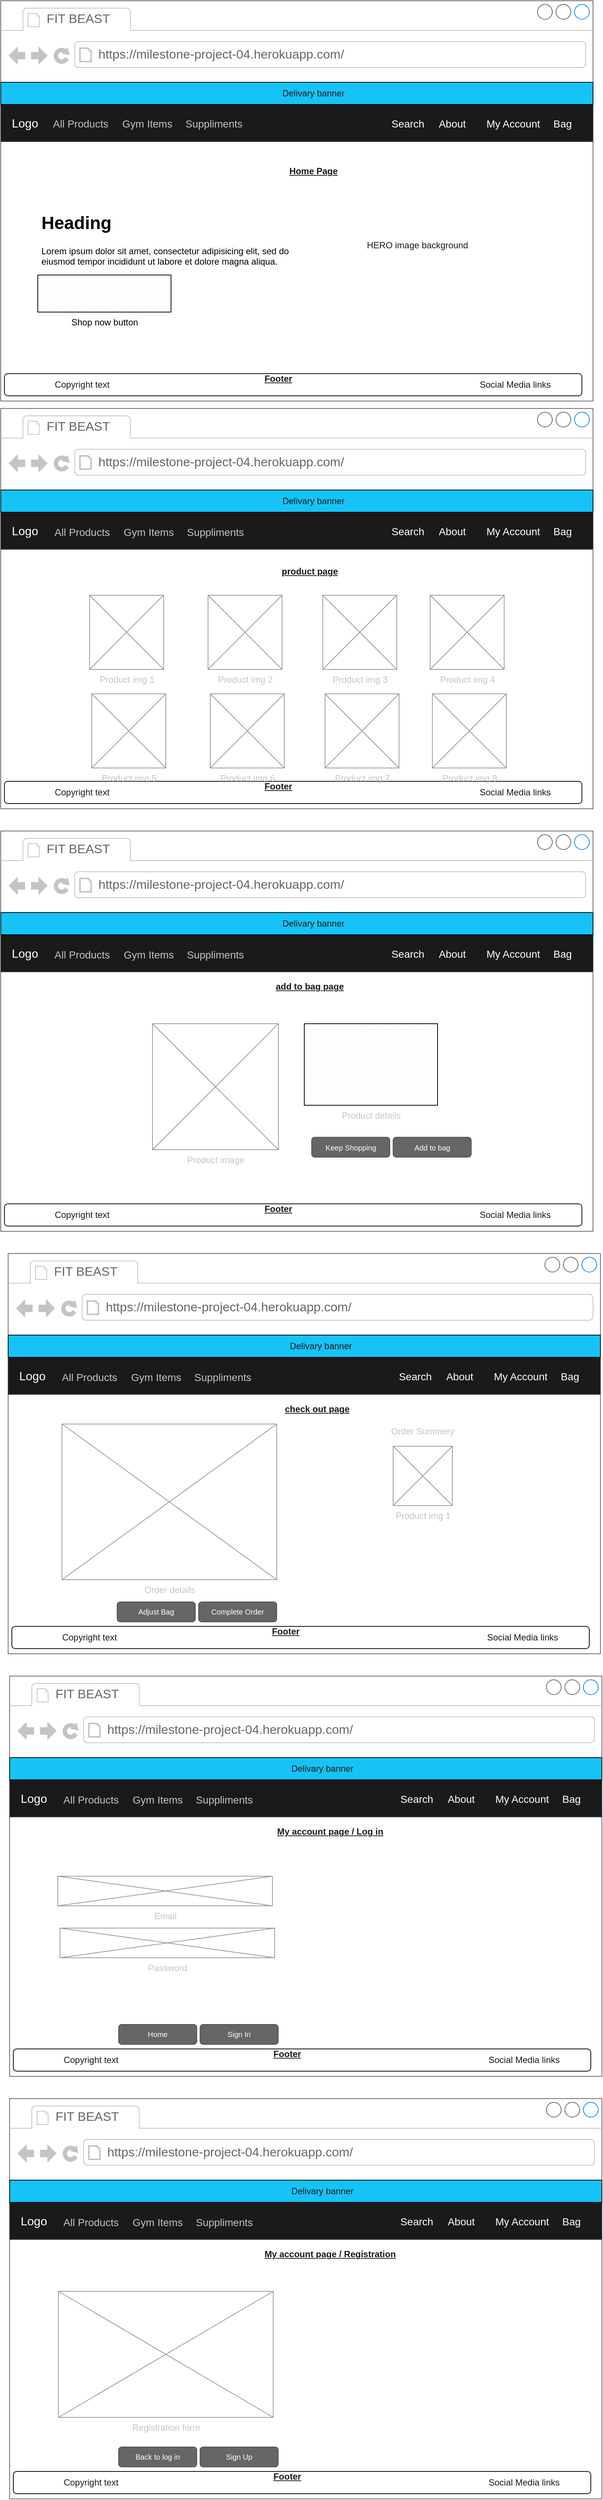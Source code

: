 <mxfile version="14.9.3" type="github" pages="2">
  <diagram id="Ee7PTG7NLZLHk0EuMtd1" name="Desktop/Big Screen">
    <mxGraphModel dx="946" dy="2715" grid="1" gridSize="10" guides="1" tooltips="1" connect="1" arrows="1" fold="1" page="1" pageScale="1" pageWidth="850" pageHeight="1100" math="0" shadow="0">
      <root>
        <mxCell id="0" />
        <mxCell id="1" parent="0" />
        <mxCell id="gYFpj2BKDW23hLpok_c--1" value="" style="strokeWidth=1;shadow=0;dashed=0;align=center;html=1;shape=mxgraph.mockup.containers.browserWindow;rSize=0;strokeColor=#666666;strokeColor2=#008cff;strokeColor3=#c4c4c4;mainText=,;recursiveResize=0;" parent="1" vertex="1">
          <mxGeometry x="20" y="-2190" width="800" height="540" as="geometry" />
        </mxCell>
        <mxCell id="gYFpj2BKDW23hLpok_c--2" value="FIT BEAST" style="strokeWidth=1;shadow=0;dashed=0;align=center;html=1;shape=mxgraph.mockup.containers.anchor;fontSize=17;fontColor=#666666;align=left;" parent="gYFpj2BKDW23hLpok_c--1" vertex="1">
          <mxGeometry x="60" y="12" width="110" height="26" as="geometry" />
        </mxCell>
        <mxCell id="gYFpj2BKDW23hLpok_c--3" value="https://milestone-project-04.herokuapp.com/" style="strokeWidth=1;shadow=0;dashed=0;align=center;html=1;shape=mxgraph.mockup.containers.anchor;rSize=0;fontSize=17;fontColor=#666666;align=left;" parent="gYFpj2BKDW23hLpok_c--1" vertex="1">
          <mxGeometry x="130" y="60" width="250" height="26" as="geometry" />
        </mxCell>
        <mxCell id="gYFpj2BKDW23hLpok_c--4" value="&lt;h1&gt;Heading&lt;/h1&gt;&lt;p&gt;Lorem ipsum dolor sit amet, consectetur adipisicing elit, sed do eiusmod tempor incididunt ut labore et dolore magna aliqua.&lt;/p&gt;" style="text;html=1;strokeColor=none;fillColor=none;spacing=5;spacingTop=-20;whiteSpace=wrap;overflow=hidden;rounded=0;" parent="gYFpj2BKDW23hLpok_c--1" vertex="1">
          <mxGeometry x="50" y="280" width="380" height="120" as="geometry" />
        </mxCell>
        <mxCell id="gYFpj2BKDW23hLpok_c--5" value="Home Page" style="text;html=1;strokeColor=none;fillColor=none;align=center;verticalAlign=middle;whiteSpace=wrap;rounded=0;fontStyle=5;fontColor=#1A1A1A;" parent="gYFpj2BKDW23hLpok_c--1" vertex="1">
          <mxGeometry x="375" y="220" width="95" height="20" as="geometry" />
        </mxCell>
        <mxCell id="gYFpj2BKDW23hLpok_c--6" value="" style="rounded=1;whiteSpace=wrap;html=1;fontColor=#FF3399;" parent="gYFpj2BKDW23hLpok_c--1" vertex="1">
          <mxGeometry x="5" y="503" width="780" height="30" as="geometry" />
        </mxCell>
        <mxCell id="gYFpj2BKDW23hLpok_c--7" value="Copyright text" style="text;html=1;strokeColor=none;fillColor=none;align=center;verticalAlign=middle;whiteSpace=wrap;rounded=0;fontColor=#1A1A1A;" parent="gYFpj2BKDW23hLpok_c--1" vertex="1">
          <mxGeometry x="35" y="508" width="150" height="20" as="geometry" />
        </mxCell>
        <mxCell id="gYFpj2BKDW23hLpok_c--8" value="Social Media links" style="text;html=1;strokeColor=none;fillColor=none;align=center;verticalAlign=middle;whiteSpace=wrap;rounded=0;fontColor=#1A1A1A;" parent="gYFpj2BKDW23hLpok_c--1" vertex="1">
          <mxGeometry x="620" y="508" width="150" height="20" as="geometry" />
        </mxCell>
        <mxCell id="gYFpj2BKDW23hLpok_c--9" value="Footer" style="text;html=1;strokeColor=none;fillColor=none;align=center;verticalAlign=middle;whiteSpace=wrap;rounded=0;fontStyle=5;fontColor=#1A1A1A;" parent="gYFpj2BKDW23hLpok_c--1" vertex="1">
          <mxGeometry x="355" y="500" width="40" height="20" as="geometry" />
        </mxCell>
        <mxCell id="gYFpj2BKDW23hLpok_c--10" value="HERO image background" style="text;html=1;strokeColor=none;fillColor=none;align=center;verticalAlign=middle;whiteSpace=wrap;rounded=0;fontColor=#1A1A1A;" parent="gYFpj2BKDW23hLpok_c--1" vertex="1">
          <mxGeometry x="477.5" y="320" width="170" height="20" as="geometry" />
        </mxCell>
        <mxCell id="gYFpj2BKDW23hLpok_c--11" value="Logo" style="html=1;shadow=0;dashed=0;strokeColor=#314354;fontSize=16;align=left;spacing=15;fontColor=#ffffff;fillColor=#1A1A1A;" parent="gYFpj2BKDW23hLpok_c--1" vertex="1">
          <mxGeometry y="140" width="800" height="50" as="geometry" />
        </mxCell>
        <mxCell id="gYFpj2BKDW23hLpok_c--12" value="Search" style="fillColor=none;strokeColor=none;fontSize=14;align=center;spacingRight=0;fontColor=#FFFFFF;" parent="gYFpj2BKDW23hLpok_c--11" vertex="1">
          <mxGeometry width="80" height="40" relative="1" as="geometry">
            <mxPoint x="510" y="5" as="offset" />
          </mxGeometry>
        </mxCell>
        <mxCell id="gYFpj2BKDW23hLpok_c--13" value="About" style="fillColor=none;strokeColor=none;fontSize=14;align=center;fontColor=#FFFFFF;" parent="gYFpj2BKDW23hLpok_c--11" vertex="1">
          <mxGeometry width="80" height="40" relative="1" as="geometry">
            <mxPoint x="570" y="5" as="offset" />
          </mxGeometry>
        </mxCell>
        <mxCell id="gYFpj2BKDW23hLpok_c--14" value="Bag" style="fillColor=none;strokeColor=none;fontSize=14;align=center;fontColor=#FFFFFF;" parent="gYFpj2BKDW23hLpok_c--11" vertex="1">
          <mxGeometry x="717.949" y="5" width="82.051" height="40" as="geometry" />
        </mxCell>
        <mxCell id="gYFpj2BKDW23hLpok_c--15" value="My Account" style="fillColor=none;strokeColor=none;fontSize=14;align=center;fontColor=#FFFFFF;" parent="gYFpj2BKDW23hLpok_c--11" vertex="1">
          <mxGeometry x="651.282" y="5" width="82.051" height="40" as="geometry" />
        </mxCell>
        <mxCell id="gYFpj2BKDW23hLpok_c--16" value="Suppliments" style="fillColor=none;strokeColor=none;fontSize=14;align=center;spacingRight=0;fontColor=#C4C4C4;" parent="gYFpj2BKDW23hLpok_c--11" vertex="1">
          <mxGeometry x="248" y="5" width="80" height="40" as="geometry" />
        </mxCell>
        <mxCell id="gYFpj2BKDW23hLpok_c--17" value="All Products" style="fillColor=none;strokeColor=none;fontSize=14;align=center;spacingRight=0;fontColor=#C4C4C4;" parent="gYFpj2BKDW23hLpok_c--11" vertex="1">
          <mxGeometry x="68" y="5" width="80" height="40" as="geometry" />
        </mxCell>
        <mxCell id="gYFpj2BKDW23hLpok_c--18" value="Gym Items" style="fillColor=none;strokeColor=none;fontSize=14;align=center;spacingRight=0;fontColor=#C4C4C4;" parent="gYFpj2BKDW23hLpok_c--11" vertex="1">
          <mxGeometry x="158" y="5" width="80" height="40" as="geometry" />
        </mxCell>
        <mxCell id="gYFpj2BKDW23hLpok_c--19" value="" style="rounded=0;whiteSpace=wrap;html=1;fontColor=#FFFFFF;fillColor=#16C3F7;" parent="gYFpj2BKDW23hLpok_c--1" vertex="1">
          <mxGeometry y="110" width="800" height="30" as="geometry" />
        </mxCell>
        <mxCell id="gYFpj2BKDW23hLpok_c--20" value="Delivary banner" style="text;html=1;strokeColor=none;fillColor=none;align=center;verticalAlign=middle;whiteSpace=wrap;rounded=0;fontColor=#1A1A1A;" parent="gYFpj2BKDW23hLpok_c--1" vertex="1">
          <mxGeometry x="315" y="115" width="215" height="20" as="geometry" />
        </mxCell>
        <mxCell id="gYFpj2BKDW23hLpok_c--21" value="Shop now button" style="verticalLabelPosition=bottom;verticalAlign=top;html=1;shape=mxgraph.basic.patternFillRect;fillStyle=diagRev;step=5;fillStrokeWidth=0.2;fillStrokeColor=#dddddd;" parent="1" vertex="1">
          <mxGeometry x="70" y="-1820" width="180" height="50" as="geometry" />
        </mxCell>
        <mxCell id="gYFpj2BKDW23hLpok_c--22" value="" style="strokeWidth=1;shadow=0;dashed=0;align=center;html=1;shape=mxgraph.mockup.containers.browserWindow;rSize=0;strokeColor=#666666;strokeColor2=#008cff;strokeColor3=#c4c4c4;mainText=,;recursiveResize=0;" parent="1" vertex="1">
          <mxGeometry x="20" y="-1640" width="800" height="540" as="geometry" />
        </mxCell>
        <mxCell id="gYFpj2BKDW23hLpok_c--23" value="FIT BEAST" style="strokeWidth=1;shadow=0;dashed=0;align=center;html=1;shape=mxgraph.mockup.containers.anchor;fontSize=17;fontColor=#666666;align=left;" parent="gYFpj2BKDW23hLpok_c--22" vertex="1">
          <mxGeometry x="60" y="12" width="110" height="26" as="geometry" />
        </mxCell>
        <mxCell id="gYFpj2BKDW23hLpok_c--24" value="https://milestone-project-04.herokuapp.com/" style="strokeWidth=1;shadow=0;dashed=0;align=center;html=1;shape=mxgraph.mockup.containers.anchor;rSize=0;fontSize=17;fontColor=#666666;align=left;" parent="gYFpj2BKDW23hLpok_c--22" vertex="1">
          <mxGeometry x="130" y="60" width="250" height="26" as="geometry" />
        </mxCell>
        <mxCell id="gYFpj2BKDW23hLpok_c--25" value="product page" style="text;html=1;strokeColor=none;fillColor=none;align=center;verticalAlign=middle;whiteSpace=wrap;rounded=0;fontStyle=5;fontColor=#1A1A1A;" parent="gYFpj2BKDW23hLpok_c--22" vertex="1">
          <mxGeometry x="370" y="210" width="95" height="20" as="geometry" />
        </mxCell>
        <mxCell id="gYFpj2BKDW23hLpok_c--26" value="" style="rounded=1;whiteSpace=wrap;html=1;fontColor=#FF3399;" parent="gYFpj2BKDW23hLpok_c--22" vertex="1">
          <mxGeometry x="5" y="503" width="780" height="30" as="geometry" />
        </mxCell>
        <mxCell id="gYFpj2BKDW23hLpok_c--27" value="Copyright text" style="text;html=1;strokeColor=none;fillColor=none;align=center;verticalAlign=middle;whiteSpace=wrap;rounded=0;fontColor=#1A1A1A;" parent="gYFpj2BKDW23hLpok_c--22" vertex="1">
          <mxGeometry x="35" y="508" width="150" height="20" as="geometry" />
        </mxCell>
        <mxCell id="gYFpj2BKDW23hLpok_c--28" value="Social Media links" style="text;html=1;strokeColor=none;fillColor=none;align=center;verticalAlign=middle;whiteSpace=wrap;rounded=0;fontColor=#1A1A1A;" parent="gYFpj2BKDW23hLpok_c--22" vertex="1">
          <mxGeometry x="620" y="508" width="150" height="20" as="geometry" />
        </mxCell>
        <mxCell id="gYFpj2BKDW23hLpok_c--29" value="Footer" style="text;html=1;strokeColor=none;fillColor=none;align=center;verticalAlign=middle;whiteSpace=wrap;rounded=0;fontStyle=5;fontColor=#1A1A1A;" parent="gYFpj2BKDW23hLpok_c--22" vertex="1">
          <mxGeometry x="355" y="500" width="40" height="20" as="geometry" />
        </mxCell>
        <mxCell id="gYFpj2BKDW23hLpok_c--30" value="Logo" style="html=1;shadow=0;dashed=0;strokeColor=#314354;fontSize=16;align=left;spacing=15;fontColor=#ffffff;fillColor=#1A1A1A;" parent="gYFpj2BKDW23hLpok_c--22" vertex="1">
          <mxGeometry y="140" width="800" height="50" as="geometry" />
        </mxCell>
        <mxCell id="gYFpj2BKDW23hLpok_c--31" value="Search" style="fillColor=none;strokeColor=none;fontSize=14;align=center;spacingRight=0;fontColor=#FFFFFF;" parent="gYFpj2BKDW23hLpok_c--30" vertex="1">
          <mxGeometry width="80" height="40" relative="1" as="geometry">
            <mxPoint x="510" y="5" as="offset" />
          </mxGeometry>
        </mxCell>
        <mxCell id="gYFpj2BKDW23hLpok_c--32" value="About" style="fillColor=none;strokeColor=none;fontSize=14;align=center;fontColor=#FFFFFF;" parent="gYFpj2BKDW23hLpok_c--30" vertex="1">
          <mxGeometry width="80" height="40" relative="1" as="geometry">
            <mxPoint x="570" y="5" as="offset" />
          </mxGeometry>
        </mxCell>
        <mxCell id="gYFpj2BKDW23hLpok_c--33" value="Bag" style="fillColor=none;strokeColor=none;fontSize=14;align=center;fontColor=#FFFFFF;" parent="gYFpj2BKDW23hLpok_c--30" vertex="1">
          <mxGeometry x="717.949" y="5" width="82.051" height="40" as="geometry" />
        </mxCell>
        <mxCell id="gYFpj2BKDW23hLpok_c--34" value="My Account" style="fillColor=none;strokeColor=none;fontSize=14;align=center;fontColor=#FFFFFF;" parent="gYFpj2BKDW23hLpok_c--30" vertex="1">
          <mxGeometry x="651.282" y="5" width="82.051" height="40" as="geometry" />
        </mxCell>
        <mxCell id="gYFpj2BKDW23hLpok_c--35" value="" style="rounded=0;whiteSpace=wrap;html=1;fontColor=#FFFFFF;fillColor=#16C3F7;" parent="gYFpj2BKDW23hLpok_c--22" vertex="1">
          <mxGeometry y="110" width="800" height="30" as="geometry" />
        </mxCell>
        <mxCell id="gYFpj2BKDW23hLpok_c--36" value="Delivary banner" style="text;html=1;strokeColor=none;fillColor=none;align=center;verticalAlign=middle;whiteSpace=wrap;rounded=0;fontColor=#1A1A1A;" parent="gYFpj2BKDW23hLpok_c--22" vertex="1">
          <mxGeometry x="315" y="115" width="215" height="20" as="geometry" />
        </mxCell>
        <mxCell id="gYFpj2BKDW23hLpok_c--37" value="Suppliments" style="fillColor=none;strokeColor=none;fontSize=14;align=center;spacingRight=0;fontColor=#C4C4C4;" parent="gYFpj2BKDW23hLpok_c--22" vertex="1">
          <mxGeometry x="250" y="146" width="80" height="40" as="geometry" />
        </mxCell>
        <mxCell id="gYFpj2BKDW23hLpok_c--38" value="Product img 2" style="verticalLabelPosition=bottom;shadow=0;dashed=0;align=center;html=1;verticalAlign=top;strokeWidth=1;shape=mxgraph.mockup.graphics.simpleIcon;strokeColor=#999999;fontColor=#C4C4C4;" parent="gYFpj2BKDW23hLpok_c--22" vertex="1">
          <mxGeometry x="280" y="252" width="100" height="100" as="geometry" />
        </mxCell>
        <mxCell id="gYFpj2BKDW23hLpok_c--39" value="Product img 1" style="verticalLabelPosition=bottom;shadow=0;dashed=0;align=center;html=1;verticalAlign=top;strokeWidth=1;shape=mxgraph.mockup.graphics.simpleIcon;strokeColor=#999999;fontColor=#C4C4C4;" parent="gYFpj2BKDW23hLpok_c--22" vertex="1">
          <mxGeometry x="120" y="252" width="100" height="100" as="geometry" />
        </mxCell>
        <mxCell id="gYFpj2BKDW23hLpok_c--40" value="Product img 3" style="verticalLabelPosition=bottom;shadow=0;dashed=0;align=center;html=1;verticalAlign=top;strokeWidth=1;shape=mxgraph.mockup.graphics.simpleIcon;strokeColor=#999999;fontColor=#C4C4C4;" parent="gYFpj2BKDW23hLpok_c--22" vertex="1">
          <mxGeometry x="435" y="252" width="100" height="100" as="geometry" />
        </mxCell>
        <mxCell id="gYFpj2BKDW23hLpok_c--41" value="Product img 4" style="verticalLabelPosition=bottom;shadow=0;dashed=0;align=center;html=1;verticalAlign=top;strokeWidth=1;shape=mxgraph.mockup.graphics.simpleIcon;strokeColor=#999999;fontColor=#C4C4C4;" parent="gYFpj2BKDW23hLpok_c--22" vertex="1">
          <mxGeometry x="580" y="252" width="100" height="100" as="geometry" />
        </mxCell>
        <mxCell id="gYFpj2BKDW23hLpok_c--42" value="Product img 6" style="verticalLabelPosition=bottom;shadow=0;dashed=0;align=center;html=1;verticalAlign=top;strokeWidth=1;shape=mxgraph.mockup.graphics.simpleIcon;strokeColor=#999999;fontColor=#C4C4C4;" parent="gYFpj2BKDW23hLpok_c--22" vertex="1">
          <mxGeometry x="283" y="385" width="100" height="100" as="geometry" />
        </mxCell>
        <mxCell id="gYFpj2BKDW23hLpok_c--43" value="Product img 5" style="verticalLabelPosition=bottom;shadow=0;dashed=0;align=center;html=1;verticalAlign=top;strokeWidth=1;shape=mxgraph.mockup.graphics.simpleIcon;strokeColor=#999999;fontColor=#C4C4C4;" parent="gYFpj2BKDW23hLpok_c--22" vertex="1">
          <mxGeometry x="123" y="385" width="100" height="100" as="geometry" />
        </mxCell>
        <mxCell id="gYFpj2BKDW23hLpok_c--44" value="Product img 7" style="verticalLabelPosition=bottom;shadow=0;dashed=0;align=center;html=1;verticalAlign=top;strokeWidth=1;shape=mxgraph.mockup.graphics.simpleIcon;strokeColor=#999999;fontColor=#C4C4C4;" parent="gYFpj2BKDW23hLpok_c--22" vertex="1">
          <mxGeometry x="438" y="385" width="100" height="100" as="geometry" />
        </mxCell>
        <mxCell id="gYFpj2BKDW23hLpok_c--45" value="Product img 8" style="verticalLabelPosition=bottom;shadow=0;dashed=0;align=center;html=1;verticalAlign=top;strokeWidth=1;shape=mxgraph.mockup.graphics.simpleIcon;strokeColor=#999999;fontColor=#C4C4C4;" parent="gYFpj2BKDW23hLpok_c--22" vertex="1">
          <mxGeometry x="583" y="385" width="100" height="100" as="geometry" />
        </mxCell>
        <mxCell id="gYFpj2BKDW23hLpok_c--46" value="All Products" style="fillColor=none;strokeColor=none;fontSize=14;align=center;spacingRight=0;fontColor=#C4C4C4;" parent="1" vertex="1">
          <mxGeometry x="90" y="-1494" width="80" height="40" as="geometry" />
        </mxCell>
        <mxCell id="gYFpj2BKDW23hLpok_c--47" value="Gym Items" style="fillColor=none;strokeColor=none;fontSize=14;align=center;spacingRight=0;fontColor=#C4C4C4;" parent="1" vertex="1">
          <mxGeometry x="180" y="-1494" width="80" height="40" as="geometry" />
        </mxCell>
        <mxCell id="gYFpj2BKDW23hLpok_c--48" value="" style="strokeWidth=1;shadow=0;dashed=0;align=center;html=1;shape=mxgraph.mockup.containers.browserWindow;rSize=0;strokeColor=#666666;strokeColor2=#008cff;strokeColor3=#c4c4c4;mainText=,;recursiveResize=0;" parent="1" vertex="1">
          <mxGeometry x="20" y="-1070" width="800" height="540" as="geometry" />
        </mxCell>
        <mxCell id="gYFpj2BKDW23hLpok_c--49" value="FIT BEAST" style="strokeWidth=1;shadow=0;dashed=0;align=center;html=1;shape=mxgraph.mockup.containers.anchor;fontSize=17;fontColor=#666666;align=left;" parent="gYFpj2BKDW23hLpok_c--48" vertex="1">
          <mxGeometry x="60" y="12" width="110" height="26" as="geometry" />
        </mxCell>
        <mxCell id="gYFpj2BKDW23hLpok_c--50" value="https://milestone-project-04.herokuapp.com/" style="strokeWidth=1;shadow=0;dashed=0;align=center;html=1;shape=mxgraph.mockup.containers.anchor;rSize=0;fontSize=17;fontColor=#666666;align=left;" parent="gYFpj2BKDW23hLpok_c--48" vertex="1">
          <mxGeometry x="130" y="60" width="250" height="26" as="geometry" />
        </mxCell>
        <mxCell id="gYFpj2BKDW23hLpok_c--51" value="add to bag page" style="text;html=1;strokeColor=none;fillColor=none;align=center;verticalAlign=middle;whiteSpace=wrap;rounded=0;fontStyle=5;fontColor=#1A1A1A;" parent="gYFpj2BKDW23hLpok_c--48" vertex="1">
          <mxGeometry x="370" y="200" width="95" height="20" as="geometry" />
        </mxCell>
        <mxCell id="gYFpj2BKDW23hLpok_c--52" value="" style="rounded=1;whiteSpace=wrap;html=1;fontColor=#FF3399;" parent="gYFpj2BKDW23hLpok_c--48" vertex="1">
          <mxGeometry x="5" y="503" width="780" height="30" as="geometry" />
        </mxCell>
        <mxCell id="gYFpj2BKDW23hLpok_c--53" value="Copyright text" style="text;html=1;strokeColor=none;fillColor=none;align=center;verticalAlign=middle;whiteSpace=wrap;rounded=0;fontColor=#1A1A1A;" parent="gYFpj2BKDW23hLpok_c--48" vertex="1">
          <mxGeometry x="35" y="508" width="150" height="20" as="geometry" />
        </mxCell>
        <mxCell id="gYFpj2BKDW23hLpok_c--54" value="Social Media links" style="text;html=1;strokeColor=none;fillColor=none;align=center;verticalAlign=middle;whiteSpace=wrap;rounded=0;fontColor=#1A1A1A;" parent="gYFpj2BKDW23hLpok_c--48" vertex="1">
          <mxGeometry x="620" y="508" width="150" height="20" as="geometry" />
        </mxCell>
        <mxCell id="gYFpj2BKDW23hLpok_c--55" value="Footer" style="text;html=1;strokeColor=none;fillColor=none;align=center;verticalAlign=middle;whiteSpace=wrap;rounded=0;fontStyle=5;fontColor=#1A1A1A;" parent="gYFpj2BKDW23hLpok_c--48" vertex="1">
          <mxGeometry x="355" y="500" width="40" height="20" as="geometry" />
        </mxCell>
        <mxCell id="gYFpj2BKDW23hLpok_c--56" value="Logo" style="html=1;shadow=0;dashed=0;strokeColor=#314354;fontSize=16;align=left;spacing=15;fontColor=#ffffff;fillColor=#1A1A1A;" parent="gYFpj2BKDW23hLpok_c--48" vertex="1">
          <mxGeometry y="140" width="800" height="50" as="geometry" />
        </mxCell>
        <mxCell id="gYFpj2BKDW23hLpok_c--57" value="Search" style="fillColor=none;strokeColor=none;fontSize=14;align=center;spacingRight=0;fontColor=#FFFFFF;" parent="gYFpj2BKDW23hLpok_c--56" vertex="1">
          <mxGeometry width="80" height="40" relative="1" as="geometry">
            <mxPoint x="510" y="5" as="offset" />
          </mxGeometry>
        </mxCell>
        <mxCell id="gYFpj2BKDW23hLpok_c--58" value="About" style="fillColor=none;strokeColor=none;fontSize=14;align=center;fontColor=#FFFFFF;" parent="gYFpj2BKDW23hLpok_c--56" vertex="1">
          <mxGeometry width="80" height="40" relative="1" as="geometry">
            <mxPoint x="570" y="5" as="offset" />
          </mxGeometry>
        </mxCell>
        <mxCell id="gYFpj2BKDW23hLpok_c--59" value="Bag" style="fillColor=none;strokeColor=none;fontSize=14;align=center;fontColor=#FFFFFF;" parent="gYFpj2BKDW23hLpok_c--56" vertex="1">
          <mxGeometry x="717.949" y="5" width="82.051" height="40" as="geometry" />
        </mxCell>
        <mxCell id="gYFpj2BKDW23hLpok_c--60" value="My Account" style="fillColor=none;strokeColor=none;fontSize=14;align=center;fontColor=#FFFFFF;" parent="gYFpj2BKDW23hLpok_c--56" vertex="1">
          <mxGeometry x="651.282" y="5" width="82.051" height="40" as="geometry" />
        </mxCell>
        <mxCell id="gYFpj2BKDW23hLpok_c--61" value="" style="rounded=0;whiteSpace=wrap;html=1;fontColor=#FFFFFF;fillColor=#16C3F7;" parent="gYFpj2BKDW23hLpok_c--48" vertex="1">
          <mxGeometry y="110" width="800" height="30" as="geometry" />
        </mxCell>
        <mxCell id="gYFpj2BKDW23hLpok_c--62" value="Delivary banner" style="text;html=1;strokeColor=none;fillColor=none;align=center;verticalAlign=middle;whiteSpace=wrap;rounded=0;fontColor=#1A1A1A;" parent="gYFpj2BKDW23hLpok_c--48" vertex="1">
          <mxGeometry x="315" y="115" width="215" height="20" as="geometry" />
        </mxCell>
        <mxCell id="gYFpj2BKDW23hLpok_c--63" value="Suppliments" style="fillColor=none;strokeColor=none;fontSize=14;align=center;spacingRight=0;fontColor=#C4C4C4;" parent="gYFpj2BKDW23hLpok_c--48" vertex="1">
          <mxGeometry x="250" y="146" width="80" height="40" as="geometry" />
        </mxCell>
        <mxCell id="gYFpj2BKDW23hLpok_c--64" value="Product image" style="verticalLabelPosition=bottom;shadow=0;dashed=0;align=center;html=1;verticalAlign=top;strokeWidth=1;shape=mxgraph.mockup.graphics.simpleIcon;strokeColor=#999999;fontColor=#C4C4C4;" parent="gYFpj2BKDW23hLpok_c--48" vertex="1">
          <mxGeometry x="205" y="260" width="170" height="170" as="geometry" />
        </mxCell>
        <mxCell id="gYFpj2BKDW23hLpok_c--65" value="Keep Shopping" style="rounded=1;html=1;shadow=0;dashed=0;whiteSpace=wrap;fontSize=10;fillColor=#666666;align=center;strokeColor=#4D4D4D;fontColor=#ffffff;" parent="gYFpj2BKDW23hLpok_c--48" vertex="1">
          <mxGeometry x="420" y="413.12" width="105.5" height="26.88" as="geometry" />
        </mxCell>
        <mxCell id="gYFpj2BKDW23hLpok_c--66" value="Add to bag" style="rounded=1;html=1;shadow=0;dashed=0;whiteSpace=wrap;fontSize=10;fillColor=#666666;align=center;strokeColor=#4D4D4D;fontColor=#ffffff;" parent="gYFpj2BKDW23hLpok_c--48" vertex="1">
          <mxGeometry x="530" y="413.12" width="105.5" height="26.88" as="geometry" />
        </mxCell>
        <mxCell id="gYFpj2BKDW23hLpok_c--67" value="All Products" style="fillColor=none;strokeColor=none;fontSize=14;align=center;spacingRight=0;fontColor=#C4C4C4;" parent="1" vertex="1">
          <mxGeometry x="90" y="-924" width="80" height="40" as="geometry" />
        </mxCell>
        <mxCell id="gYFpj2BKDW23hLpok_c--68" value="Gym Items" style="fillColor=none;strokeColor=none;fontSize=14;align=center;spacingRight=0;fontColor=#C4C4C4;" parent="1" vertex="1">
          <mxGeometry x="180" y="-924" width="80" height="40" as="geometry" />
        </mxCell>
        <mxCell id="gYFpj2BKDW23hLpok_c--69" value="Product details" style="verticalLabelPosition=bottom;verticalAlign=top;html=1;shape=mxgraph.basic.patternFillRect;fillStyle=diagRev;step=5;fillStrokeWidth=0.2;fillStrokeColor=#dddddd;fontColor=#C4C4C4;" parent="1" vertex="1">
          <mxGeometry x="430" y="-810" width="180" height="110" as="geometry" />
        </mxCell>
        <mxCell id="gYFpj2BKDW23hLpok_c--70" value="" style="strokeWidth=1;shadow=0;dashed=0;align=center;html=1;shape=mxgraph.mockup.containers.browserWindow;rSize=0;strokeColor=#666666;strokeColor2=#008cff;strokeColor3=#c4c4c4;mainText=,;recursiveResize=0;" parent="1" vertex="1">
          <mxGeometry x="30" y="-500" width="800" height="540" as="geometry" />
        </mxCell>
        <mxCell id="gYFpj2BKDW23hLpok_c--71" value="FIT BEAST" style="strokeWidth=1;shadow=0;dashed=0;align=center;html=1;shape=mxgraph.mockup.containers.anchor;fontSize=17;fontColor=#666666;align=left;" parent="gYFpj2BKDW23hLpok_c--70" vertex="1">
          <mxGeometry x="60" y="12" width="110" height="26" as="geometry" />
        </mxCell>
        <mxCell id="gYFpj2BKDW23hLpok_c--72" value="https://milestone-project-04.herokuapp.com/" style="strokeWidth=1;shadow=0;dashed=0;align=center;html=1;shape=mxgraph.mockup.containers.anchor;rSize=0;fontSize=17;fontColor=#666666;align=left;" parent="gYFpj2BKDW23hLpok_c--70" vertex="1">
          <mxGeometry x="130" y="60" width="250" height="26" as="geometry" />
        </mxCell>
        <mxCell id="gYFpj2BKDW23hLpok_c--73" value="check out page" style="text;html=1;strokeColor=none;fillColor=none;align=center;verticalAlign=middle;whiteSpace=wrap;rounded=0;fontStyle=5;fontColor=#1A1A1A;" parent="gYFpj2BKDW23hLpok_c--70" vertex="1">
          <mxGeometry x="370" y="200" width="95" height="20" as="geometry" />
        </mxCell>
        <mxCell id="gYFpj2BKDW23hLpok_c--74" value="" style="rounded=1;whiteSpace=wrap;html=1;fontColor=#FF3399;" parent="gYFpj2BKDW23hLpok_c--70" vertex="1">
          <mxGeometry x="5" y="503" width="780" height="30" as="geometry" />
        </mxCell>
        <mxCell id="gYFpj2BKDW23hLpok_c--75" value="Copyright text" style="text;html=1;strokeColor=none;fillColor=none;align=center;verticalAlign=middle;whiteSpace=wrap;rounded=0;fontColor=#1A1A1A;" parent="gYFpj2BKDW23hLpok_c--70" vertex="1">
          <mxGeometry x="35" y="508" width="150" height="20" as="geometry" />
        </mxCell>
        <mxCell id="gYFpj2BKDW23hLpok_c--76" value="Social Media links" style="text;html=1;strokeColor=none;fillColor=none;align=center;verticalAlign=middle;whiteSpace=wrap;rounded=0;fontColor=#1A1A1A;" parent="gYFpj2BKDW23hLpok_c--70" vertex="1">
          <mxGeometry x="620" y="508" width="150" height="20" as="geometry" />
        </mxCell>
        <mxCell id="gYFpj2BKDW23hLpok_c--77" value="Footer" style="text;html=1;strokeColor=none;fillColor=none;align=center;verticalAlign=middle;whiteSpace=wrap;rounded=0;fontStyle=5;fontColor=#1A1A1A;" parent="gYFpj2BKDW23hLpok_c--70" vertex="1">
          <mxGeometry x="355" y="500" width="40" height="20" as="geometry" />
        </mxCell>
        <mxCell id="gYFpj2BKDW23hLpok_c--78" value="Logo" style="html=1;shadow=0;dashed=0;strokeColor=#314354;fontSize=16;align=left;spacing=15;fontColor=#ffffff;fillColor=#1A1A1A;" parent="gYFpj2BKDW23hLpok_c--70" vertex="1">
          <mxGeometry y="140" width="800" height="50" as="geometry" />
        </mxCell>
        <mxCell id="gYFpj2BKDW23hLpok_c--79" value="Search" style="fillColor=none;strokeColor=none;fontSize=14;align=center;spacingRight=0;fontColor=#FFFFFF;" parent="gYFpj2BKDW23hLpok_c--78" vertex="1">
          <mxGeometry width="80" height="40" relative="1" as="geometry">
            <mxPoint x="510" y="5" as="offset" />
          </mxGeometry>
        </mxCell>
        <mxCell id="gYFpj2BKDW23hLpok_c--80" value="About" style="fillColor=none;strokeColor=none;fontSize=14;align=center;fontColor=#FFFFFF;" parent="gYFpj2BKDW23hLpok_c--78" vertex="1">
          <mxGeometry width="80" height="40" relative="1" as="geometry">
            <mxPoint x="570" y="5" as="offset" />
          </mxGeometry>
        </mxCell>
        <mxCell id="gYFpj2BKDW23hLpok_c--81" value="Bag" style="fillColor=none;strokeColor=none;fontSize=14;align=center;fontColor=#FFFFFF;" parent="gYFpj2BKDW23hLpok_c--78" vertex="1">
          <mxGeometry x="717.949" y="5" width="82.051" height="40" as="geometry" />
        </mxCell>
        <mxCell id="gYFpj2BKDW23hLpok_c--82" value="My Account" style="fillColor=none;strokeColor=none;fontSize=14;align=center;fontColor=#FFFFFF;" parent="gYFpj2BKDW23hLpok_c--78" vertex="1">
          <mxGeometry x="651.282" y="5" width="82.051" height="40" as="geometry" />
        </mxCell>
        <mxCell id="gYFpj2BKDW23hLpok_c--83" value="" style="rounded=0;whiteSpace=wrap;html=1;fontColor=#FFFFFF;fillColor=#16C3F7;" parent="gYFpj2BKDW23hLpok_c--70" vertex="1">
          <mxGeometry y="110" width="800" height="30" as="geometry" />
        </mxCell>
        <mxCell id="gYFpj2BKDW23hLpok_c--84" value="Delivary banner" style="text;html=1;strokeColor=none;fillColor=none;align=center;verticalAlign=middle;whiteSpace=wrap;rounded=0;fontColor=#1A1A1A;" parent="gYFpj2BKDW23hLpok_c--70" vertex="1">
          <mxGeometry x="315" y="115" width="215" height="20" as="geometry" />
        </mxCell>
        <mxCell id="gYFpj2BKDW23hLpok_c--85" value="Suppliments" style="fillColor=none;strokeColor=none;fontSize=14;align=center;spacingRight=0;fontColor=#C4C4C4;" parent="gYFpj2BKDW23hLpok_c--70" vertex="1">
          <mxGeometry x="250" y="146" width="80" height="40" as="geometry" />
        </mxCell>
        <mxCell id="gYFpj2BKDW23hLpok_c--86" value="Order details" style="verticalLabelPosition=bottom;shadow=0;dashed=0;align=center;html=1;verticalAlign=top;strokeWidth=1;shape=mxgraph.mockup.graphics.simpleIcon;strokeColor=#999999;fontColor=#C4C4C4;" parent="gYFpj2BKDW23hLpok_c--70" vertex="1">
          <mxGeometry x="72.75" y="230" width="290" height="210" as="geometry" />
        </mxCell>
        <mxCell id="gYFpj2BKDW23hLpok_c--87" value="Adjust Bag" style="rounded=1;html=1;shadow=0;dashed=0;whiteSpace=wrap;fontSize=10;fillColor=#666666;align=center;strokeColor=#4D4D4D;fontColor=#ffffff;" parent="gYFpj2BKDW23hLpok_c--70" vertex="1">
          <mxGeometry x="147.25" y="470" width="105.5" height="26.88" as="geometry" />
        </mxCell>
        <mxCell id="gYFpj2BKDW23hLpok_c--88" value="Complete Order" style="rounded=1;html=1;shadow=0;dashed=0;whiteSpace=wrap;fontSize=10;fillColor=#666666;align=center;strokeColor=#4D4D4D;fontColor=#ffffff;" parent="gYFpj2BKDW23hLpok_c--70" vertex="1">
          <mxGeometry x="257.25" y="470" width="105.5" height="26.88" as="geometry" />
        </mxCell>
        <mxCell id="gYFpj2BKDW23hLpok_c--89" value="Order Summery" style="text;html=1;strokeColor=none;fillColor=none;align=center;verticalAlign=middle;whiteSpace=wrap;rounded=0;fontColor=#C4C4C4;" parent="gYFpj2BKDW23hLpok_c--70" vertex="1">
          <mxGeometry x="510" y="230" width="100" height="20" as="geometry" />
        </mxCell>
        <mxCell id="gYFpj2BKDW23hLpok_c--90" value="All Products" style="fillColor=none;strokeColor=none;fontSize=14;align=center;spacingRight=0;fontColor=#C4C4C4;" parent="1" vertex="1">
          <mxGeometry x="100" y="-354" width="80" height="40" as="geometry" />
        </mxCell>
        <mxCell id="gYFpj2BKDW23hLpok_c--91" value="Gym Items" style="fillColor=none;strokeColor=none;fontSize=14;align=center;spacingRight=0;fontColor=#C4C4C4;" parent="1" vertex="1">
          <mxGeometry x="190" y="-354" width="80" height="40" as="geometry" />
        </mxCell>
        <mxCell id="gYFpj2BKDW23hLpok_c--92" value="Product img 1" style="verticalLabelPosition=bottom;shadow=0;dashed=0;align=center;html=1;verticalAlign=top;strokeWidth=1;shape=mxgraph.mockup.graphics.simpleIcon;strokeColor=#999999;fontColor=#C4C4C4;" parent="1" vertex="1">
          <mxGeometry x="550" y="-240" width="80" height="80" as="geometry" />
        </mxCell>
        <mxCell id="xDlFzDEzLPVAkOIqPvVR-65" value="" style="strokeWidth=1;shadow=0;dashed=0;align=center;html=1;shape=mxgraph.mockup.containers.browserWindow;rSize=0;strokeColor=#666666;strokeColor2=#008cff;strokeColor3=#c4c4c4;mainText=,;recursiveResize=0;" vertex="1" parent="1">
          <mxGeometry x="32" y="70" width="800" height="540" as="geometry" />
        </mxCell>
        <mxCell id="xDlFzDEzLPVAkOIqPvVR-66" value="FIT BEAST" style="strokeWidth=1;shadow=0;dashed=0;align=center;html=1;shape=mxgraph.mockup.containers.anchor;fontSize=17;fontColor=#666666;align=left;" vertex="1" parent="xDlFzDEzLPVAkOIqPvVR-65">
          <mxGeometry x="60" y="12" width="110" height="26" as="geometry" />
        </mxCell>
        <mxCell id="xDlFzDEzLPVAkOIqPvVR-67" value="https://milestone-project-04.herokuapp.com/" style="strokeWidth=1;shadow=0;dashed=0;align=center;html=1;shape=mxgraph.mockup.containers.anchor;rSize=0;fontSize=17;fontColor=#666666;align=left;" vertex="1" parent="xDlFzDEzLPVAkOIqPvVR-65">
          <mxGeometry x="130" y="60" width="250" height="26" as="geometry" />
        </mxCell>
        <mxCell id="xDlFzDEzLPVAkOIqPvVR-68" value="My account page / Log in" style="text;html=1;strokeColor=none;fillColor=none;align=center;verticalAlign=middle;whiteSpace=wrap;rounded=0;fontStyle=5;fontColor=#1A1A1A;" vertex="1" parent="xDlFzDEzLPVAkOIqPvVR-65">
          <mxGeometry x="308" y="200" width="250" height="20" as="geometry" />
        </mxCell>
        <mxCell id="xDlFzDEzLPVAkOIqPvVR-69" value="" style="rounded=1;whiteSpace=wrap;html=1;fontColor=#FF3399;" vertex="1" parent="xDlFzDEzLPVAkOIqPvVR-65">
          <mxGeometry x="5" y="503" width="780" height="30" as="geometry" />
        </mxCell>
        <mxCell id="xDlFzDEzLPVAkOIqPvVR-70" value="Copyright text" style="text;html=1;strokeColor=none;fillColor=none;align=center;verticalAlign=middle;whiteSpace=wrap;rounded=0;fontColor=#1A1A1A;" vertex="1" parent="xDlFzDEzLPVAkOIqPvVR-65">
          <mxGeometry x="35" y="508" width="150" height="20" as="geometry" />
        </mxCell>
        <mxCell id="xDlFzDEzLPVAkOIqPvVR-71" value="Social Media links" style="text;html=1;strokeColor=none;fillColor=none;align=center;verticalAlign=middle;whiteSpace=wrap;rounded=0;fontColor=#1A1A1A;" vertex="1" parent="xDlFzDEzLPVAkOIqPvVR-65">
          <mxGeometry x="620" y="508" width="150" height="20" as="geometry" />
        </mxCell>
        <mxCell id="xDlFzDEzLPVAkOIqPvVR-72" value="Footer" style="text;html=1;strokeColor=none;fillColor=none;align=center;verticalAlign=middle;whiteSpace=wrap;rounded=0;fontStyle=5;fontColor=#1A1A1A;" vertex="1" parent="xDlFzDEzLPVAkOIqPvVR-65">
          <mxGeometry x="355" y="500" width="40" height="20" as="geometry" />
        </mxCell>
        <mxCell id="xDlFzDEzLPVAkOIqPvVR-73" value="Logo" style="html=1;shadow=0;dashed=0;strokeColor=#314354;fontSize=16;align=left;spacing=15;fontColor=#ffffff;fillColor=#1A1A1A;" vertex="1" parent="xDlFzDEzLPVAkOIqPvVR-65">
          <mxGeometry y="140" width="800" height="50" as="geometry" />
        </mxCell>
        <mxCell id="xDlFzDEzLPVAkOIqPvVR-74" value="Search" style="fillColor=none;strokeColor=none;fontSize=14;align=center;spacingRight=0;fontColor=#FFFFFF;" vertex="1" parent="xDlFzDEzLPVAkOIqPvVR-73">
          <mxGeometry width="80" height="40" relative="1" as="geometry">
            <mxPoint x="510" y="5" as="offset" />
          </mxGeometry>
        </mxCell>
        <mxCell id="xDlFzDEzLPVAkOIqPvVR-75" value="About" style="fillColor=none;strokeColor=none;fontSize=14;align=center;fontColor=#FFFFFF;" vertex="1" parent="xDlFzDEzLPVAkOIqPvVR-73">
          <mxGeometry width="80" height="40" relative="1" as="geometry">
            <mxPoint x="570" y="5" as="offset" />
          </mxGeometry>
        </mxCell>
        <mxCell id="xDlFzDEzLPVAkOIqPvVR-76" value="Bag" style="fillColor=none;strokeColor=none;fontSize=14;align=center;fontColor=#FFFFFF;" vertex="1" parent="xDlFzDEzLPVAkOIqPvVR-73">
          <mxGeometry x="717.949" y="5" width="82.051" height="40" as="geometry" />
        </mxCell>
        <mxCell id="xDlFzDEzLPVAkOIqPvVR-77" value="My Account" style="fillColor=none;strokeColor=none;fontSize=14;align=center;fontColor=#FFFFFF;" vertex="1" parent="xDlFzDEzLPVAkOIqPvVR-73">
          <mxGeometry x="651.282" y="5" width="82.051" height="40" as="geometry" />
        </mxCell>
        <mxCell id="xDlFzDEzLPVAkOIqPvVR-78" value="" style="rounded=0;whiteSpace=wrap;html=1;fontColor=#FFFFFF;fillColor=#16C3F7;" vertex="1" parent="xDlFzDEzLPVAkOIqPvVR-65">
          <mxGeometry y="110" width="800" height="30" as="geometry" />
        </mxCell>
        <mxCell id="xDlFzDEzLPVAkOIqPvVR-79" value="Delivary banner" style="text;html=1;strokeColor=none;fillColor=none;align=center;verticalAlign=middle;whiteSpace=wrap;rounded=0;fontColor=#1A1A1A;" vertex="1" parent="xDlFzDEzLPVAkOIqPvVR-65">
          <mxGeometry x="315" y="115" width="215" height="20" as="geometry" />
        </mxCell>
        <mxCell id="xDlFzDEzLPVAkOIqPvVR-80" value="Suppliments" style="fillColor=none;strokeColor=none;fontSize=14;align=center;spacingRight=0;fontColor=#C4C4C4;" vertex="1" parent="xDlFzDEzLPVAkOIqPvVR-65">
          <mxGeometry x="250" y="146" width="80" height="40" as="geometry" />
        </mxCell>
        <mxCell id="xDlFzDEzLPVAkOIqPvVR-81" value="Email" style="verticalLabelPosition=bottom;shadow=0;dashed=0;align=center;html=1;verticalAlign=top;strokeWidth=1;shape=mxgraph.mockup.graphics.simpleIcon;strokeColor=#999999;fontColor=#C4C4C4;" vertex="1" parent="xDlFzDEzLPVAkOIqPvVR-65">
          <mxGeometry x="65" y="270" width="290" height="40" as="geometry" />
        </mxCell>
        <mxCell id="xDlFzDEzLPVAkOIqPvVR-82" value="Home" style="rounded=1;html=1;shadow=0;dashed=0;whiteSpace=wrap;fontSize=10;fillColor=#666666;align=center;strokeColor=#4D4D4D;fontColor=#ffffff;" vertex="1" parent="xDlFzDEzLPVAkOIqPvVR-65">
          <mxGeometry x="147.25" y="470" width="105.5" height="26.88" as="geometry" />
        </mxCell>
        <mxCell id="xDlFzDEzLPVAkOIqPvVR-83" value="Sign In" style="rounded=1;html=1;shadow=0;dashed=0;whiteSpace=wrap;fontSize=10;fillColor=#666666;align=center;strokeColor=#4D4D4D;fontColor=#ffffff;" vertex="1" parent="xDlFzDEzLPVAkOIqPvVR-65">
          <mxGeometry x="257.25" y="470" width="105.5" height="26.88" as="geometry" />
        </mxCell>
        <mxCell id="xDlFzDEzLPVAkOIqPvVR-85" value="All Products" style="fillColor=none;strokeColor=none;fontSize=14;align=center;spacingRight=0;fontColor=#C4C4C4;" vertex="1" parent="1">
          <mxGeometry x="102" y="216" width="80" height="40" as="geometry" />
        </mxCell>
        <mxCell id="xDlFzDEzLPVAkOIqPvVR-86" value="Gym Items" style="fillColor=none;strokeColor=none;fontSize=14;align=center;spacingRight=0;fontColor=#C4C4C4;" vertex="1" parent="1">
          <mxGeometry x="192" y="216" width="80" height="40" as="geometry" />
        </mxCell>
        <mxCell id="xDlFzDEzLPVAkOIqPvVR-88" value="Password" style="verticalLabelPosition=bottom;shadow=0;dashed=0;align=center;html=1;verticalAlign=top;strokeWidth=1;shape=mxgraph.mockup.graphics.simpleIcon;strokeColor=#999999;fontColor=#C4C4C4;" vertex="1" parent="1">
          <mxGeometry x="100" y="410" width="290" height="40" as="geometry" />
        </mxCell>
        <mxCell id="xDlFzDEzLPVAkOIqPvVR-89" value="" style="strokeWidth=1;shadow=0;dashed=0;align=center;html=1;shape=mxgraph.mockup.containers.browserWindow;rSize=0;strokeColor=#666666;strokeColor2=#008cff;strokeColor3=#c4c4c4;mainText=,;recursiveResize=0;" vertex="1" parent="1">
          <mxGeometry x="32" y="640" width="800" height="540" as="geometry" />
        </mxCell>
        <mxCell id="xDlFzDEzLPVAkOIqPvVR-90" value="FIT BEAST" style="strokeWidth=1;shadow=0;dashed=0;align=center;html=1;shape=mxgraph.mockup.containers.anchor;fontSize=17;fontColor=#666666;align=left;" vertex="1" parent="xDlFzDEzLPVAkOIqPvVR-89">
          <mxGeometry x="60" y="12" width="110" height="26" as="geometry" />
        </mxCell>
        <mxCell id="xDlFzDEzLPVAkOIqPvVR-91" value="https://milestone-project-04.herokuapp.com/" style="strokeWidth=1;shadow=0;dashed=0;align=center;html=1;shape=mxgraph.mockup.containers.anchor;rSize=0;fontSize=17;fontColor=#666666;align=left;" vertex="1" parent="xDlFzDEzLPVAkOIqPvVR-89">
          <mxGeometry x="130" y="60" width="250" height="26" as="geometry" />
        </mxCell>
        <mxCell id="xDlFzDEzLPVAkOIqPvVR-92" value="My account page / Registration" style="text;html=1;strokeColor=none;fillColor=none;align=center;verticalAlign=middle;whiteSpace=wrap;rounded=0;fontStyle=5;fontColor=#1A1A1A;" vertex="1" parent="xDlFzDEzLPVAkOIqPvVR-89">
          <mxGeometry x="308" y="200" width="250" height="20" as="geometry" />
        </mxCell>
        <mxCell id="xDlFzDEzLPVAkOIqPvVR-93" value="" style="rounded=1;whiteSpace=wrap;html=1;fontColor=#FF3399;" vertex="1" parent="xDlFzDEzLPVAkOIqPvVR-89">
          <mxGeometry x="5" y="503" width="780" height="30" as="geometry" />
        </mxCell>
        <mxCell id="xDlFzDEzLPVAkOIqPvVR-94" value="Copyright text" style="text;html=1;strokeColor=none;fillColor=none;align=center;verticalAlign=middle;whiteSpace=wrap;rounded=0;fontColor=#1A1A1A;" vertex="1" parent="xDlFzDEzLPVAkOIqPvVR-89">
          <mxGeometry x="35" y="508" width="150" height="20" as="geometry" />
        </mxCell>
        <mxCell id="xDlFzDEzLPVAkOIqPvVR-95" value="Social Media links" style="text;html=1;strokeColor=none;fillColor=none;align=center;verticalAlign=middle;whiteSpace=wrap;rounded=0;fontColor=#1A1A1A;" vertex="1" parent="xDlFzDEzLPVAkOIqPvVR-89">
          <mxGeometry x="620" y="508" width="150" height="20" as="geometry" />
        </mxCell>
        <mxCell id="xDlFzDEzLPVAkOIqPvVR-96" value="Footer" style="text;html=1;strokeColor=none;fillColor=none;align=center;verticalAlign=middle;whiteSpace=wrap;rounded=0;fontStyle=5;fontColor=#1A1A1A;" vertex="1" parent="xDlFzDEzLPVAkOIqPvVR-89">
          <mxGeometry x="355" y="500" width="40" height="20" as="geometry" />
        </mxCell>
        <mxCell id="xDlFzDEzLPVAkOIqPvVR-97" value="Logo" style="html=1;shadow=0;dashed=0;strokeColor=#314354;fontSize=16;align=left;spacing=15;fontColor=#ffffff;fillColor=#1A1A1A;" vertex="1" parent="xDlFzDEzLPVAkOIqPvVR-89">
          <mxGeometry y="140" width="800" height="50" as="geometry" />
        </mxCell>
        <mxCell id="xDlFzDEzLPVAkOIqPvVR-98" value="Search" style="fillColor=none;strokeColor=none;fontSize=14;align=center;spacingRight=0;fontColor=#FFFFFF;" vertex="1" parent="xDlFzDEzLPVAkOIqPvVR-97">
          <mxGeometry width="80" height="40" relative="1" as="geometry">
            <mxPoint x="510" y="5" as="offset" />
          </mxGeometry>
        </mxCell>
        <mxCell id="xDlFzDEzLPVAkOIqPvVR-99" value="About" style="fillColor=none;strokeColor=none;fontSize=14;align=center;fontColor=#FFFFFF;" vertex="1" parent="xDlFzDEzLPVAkOIqPvVR-97">
          <mxGeometry width="80" height="40" relative="1" as="geometry">
            <mxPoint x="570" y="5" as="offset" />
          </mxGeometry>
        </mxCell>
        <mxCell id="xDlFzDEzLPVAkOIqPvVR-100" value="Bag" style="fillColor=none;strokeColor=none;fontSize=14;align=center;fontColor=#FFFFFF;" vertex="1" parent="xDlFzDEzLPVAkOIqPvVR-97">
          <mxGeometry x="717.949" y="5" width="82.051" height="40" as="geometry" />
        </mxCell>
        <mxCell id="xDlFzDEzLPVAkOIqPvVR-101" value="My Account" style="fillColor=none;strokeColor=none;fontSize=14;align=center;fontColor=#FFFFFF;" vertex="1" parent="xDlFzDEzLPVAkOIqPvVR-97">
          <mxGeometry x="651.282" y="5" width="82.051" height="40" as="geometry" />
        </mxCell>
        <mxCell id="xDlFzDEzLPVAkOIqPvVR-102" value="" style="rounded=0;whiteSpace=wrap;html=1;fontColor=#FFFFFF;fillColor=#16C3F7;" vertex="1" parent="xDlFzDEzLPVAkOIqPvVR-89">
          <mxGeometry y="110" width="800" height="30" as="geometry" />
        </mxCell>
        <mxCell id="xDlFzDEzLPVAkOIqPvVR-103" value="Delivary banner" style="text;html=1;strokeColor=none;fillColor=none;align=center;verticalAlign=middle;whiteSpace=wrap;rounded=0;fontColor=#1A1A1A;" vertex="1" parent="xDlFzDEzLPVAkOIqPvVR-89">
          <mxGeometry x="315" y="115" width="215" height="20" as="geometry" />
        </mxCell>
        <mxCell id="xDlFzDEzLPVAkOIqPvVR-104" value="Suppliments" style="fillColor=none;strokeColor=none;fontSize=14;align=center;spacingRight=0;fontColor=#C4C4C4;" vertex="1" parent="xDlFzDEzLPVAkOIqPvVR-89">
          <mxGeometry x="250" y="146" width="80" height="40" as="geometry" />
        </mxCell>
        <mxCell id="xDlFzDEzLPVAkOIqPvVR-106" value="Back to log in" style="rounded=1;html=1;shadow=0;dashed=0;whiteSpace=wrap;fontSize=10;fillColor=#666666;align=center;strokeColor=#4D4D4D;fontColor=#ffffff;" vertex="1" parent="xDlFzDEzLPVAkOIqPvVR-89">
          <mxGeometry x="147.25" y="470" width="105.5" height="26.88" as="geometry" />
        </mxCell>
        <mxCell id="xDlFzDEzLPVAkOIqPvVR-107" value="Sign Up" style="rounded=1;html=1;shadow=0;dashed=0;whiteSpace=wrap;fontSize=10;fillColor=#666666;align=center;strokeColor=#4D4D4D;fontColor=#ffffff;" vertex="1" parent="xDlFzDEzLPVAkOIqPvVR-89">
          <mxGeometry x="257.25" y="470" width="105.5" height="26.88" as="geometry" />
        </mxCell>
        <mxCell id="xDlFzDEzLPVAkOIqPvVR-108" value="All Products" style="fillColor=none;strokeColor=none;fontSize=14;align=center;spacingRight=0;fontColor=#C4C4C4;" vertex="1" parent="1">
          <mxGeometry x="102" y="786" width="80" height="40" as="geometry" />
        </mxCell>
        <mxCell id="xDlFzDEzLPVAkOIqPvVR-109" value="Gym Items" style="fillColor=none;strokeColor=none;fontSize=14;align=center;spacingRight=0;fontColor=#C4C4C4;" vertex="1" parent="1">
          <mxGeometry x="192" y="786" width="80" height="40" as="geometry" />
        </mxCell>
        <mxCell id="xDlFzDEzLPVAkOIqPvVR-110" value="Registration form" style="verticalLabelPosition=bottom;shadow=0;dashed=0;align=center;html=1;verticalAlign=top;strokeWidth=1;shape=mxgraph.mockup.graphics.simpleIcon;strokeColor=#999999;fontColor=#C4C4C4;" vertex="1" parent="1">
          <mxGeometry x="98" y="900" width="290" height="170" as="geometry" />
        </mxCell>
      </root>
    </mxGraphModel>
  </diagram>
  <diagram id="hy2vJWT3OV0_mYJ0aNqN" name="Mobile/Small screen">
    <mxGraphModel dx="946" dy="515" grid="1" gridSize="10" guides="1" tooltips="1" connect="1" arrows="1" fold="1" page="1" pageScale="1" pageWidth="850" pageHeight="1100" math="0" shadow="0">
      <root>
        <mxCell id="c-_-mPlxWOfCruhFGN9d-0" />
        <mxCell id="c-_-mPlxWOfCruhFGN9d-1" parent="c-_-mPlxWOfCruhFGN9d-0" />
        <mxCell id="aKQFLX_uc43PwzZxMUIr-0" value="" style="rounded=0;whiteSpace=wrap;html=1;fontColor=#FF3399;" vertex="1" parent="c-_-mPlxWOfCruhFGN9d-1">
          <mxGeometry x="284" y="70" width="160" height="140" as="geometry" />
        </mxCell>
        <mxCell id="aKQFLX_uc43PwzZxMUIr-1" value="" style="html=1;verticalLabelPosition=bottom;labelBackgroundColor=#ffffff;verticalAlign=top;shadow=0;dashed=0;strokeWidth=1;shape=mxgraph.ios7.misc.iphone;strokeColor=#c0c0c0;fontSize=24;" vertex="1" parent="c-_-mPlxWOfCruhFGN9d-1">
          <mxGeometry x="80" y="10" width="200" height="450" as="geometry" />
        </mxCell>
        <mxCell id="aKQFLX_uc43PwzZxMUIr-2" value="Home" style="text;html=1;strokeColor=none;fillColor=none;align=center;verticalAlign=middle;whiteSpace=wrap;rounded=0;" vertex="1" parent="c-_-mPlxWOfCruhFGN9d-1">
          <mxGeometry x="336" y="70" width="40" height="20" as="geometry" />
        </mxCell>
        <mxCell id="aKQFLX_uc43PwzZxMUIr-3" value="Profile" style="text;html=1;strokeColor=none;fillColor=none;align=center;verticalAlign=middle;whiteSpace=wrap;rounded=0;" vertex="1" parent="c-_-mPlxWOfCruhFGN9d-1">
          <mxGeometry x="334" y="110" width="40" height="20" as="geometry" />
        </mxCell>
        <mxCell id="aKQFLX_uc43PwzZxMUIr-4" value="Recipes" style="text;html=1;strokeColor=none;fillColor=none;align=center;verticalAlign=middle;whiteSpace=wrap;rounded=0;" vertex="1" parent="c-_-mPlxWOfCruhFGN9d-1">
          <mxGeometry x="335" y="84.25" width="40" height="25" as="geometry" />
        </mxCell>
        <mxCell id="aKQFLX_uc43PwzZxMUIr-5" value="Register" style="text;html=1;strokeColor=none;fillColor=none;align=center;verticalAlign=middle;whiteSpace=wrap;rounded=0;" vertex="1" parent="c-_-mPlxWOfCruhFGN9d-1">
          <mxGeometry x="336" y="160" width="40" height="20" as="geometry" />
        </mxCell>
        <mxCell id="aKQFLX_uc43PwzZxMUIr-6" value="" style="html=1;verticalLabelPosition=bottom;labelBackgroundColor=#ffffff;verticalAlign=top;shadow=0;dashed=0;strokeWidth=2;shape=mxgraph.ios7.misc.options;fillColor=#222222;fontColor=#FF3399;" vertex="1" parent="c-_-mPlxWOfCruhFGN9d-1">
          <mxGeometry x="247.5" y="78.25" width="20" height="20" as="geometry" />
        </mxCell>
        <mxCell id="aKQFLX_uc43PwzZxMUIr-7" value="Logo" style="text;html=1;strokeColor=none;fillColor=none;align=center;verticalAlign=middle;whiteSpace=wrap;rounded=0;" vertex="1" parent="c-_-mPlxWOfCruhFGN9d-1">
          <mxGeometry x="155" y="78.25" width="40" height="20" as="geometry" />
        </mxCell>
        <mxCell id="aKQFLX_uc43PwzZxMUIr-8" value="Log In" style="text;html=1;strokeColor=none;fillColor=none;align=center;verticalAlign=middle;whiteSpace=wrap;rounded=0;" vertex="1" parent="c-_-mPlxWOfCruhFGN9d-1">
          <mxGeometry x="334" y="133" width="40" height="24" as="geometry" />
        </mxCell>
        <mxCell id="aKQFLX_uc43PwzZxMUIr-9" value="Log Out" style="text;html=1;strokeColor=none;fillColor=none;align=center;verticalAlign=middle;whiteSpace=wrap;rounded=0;" vertex="1" parent="c-_-mPlxWOfCruhFGN9d-1">
          <mxGeometry x="329" y="180" width="54" height="20" as="geometry" />
        </mxCell>
        <mxCell id="aKQFLX_uc43PwzZxMUIr-10" value="&lt;h1&gt;Heading&lt;/h1&gt;&lt;p&gt;Lorem ipsum dolor sit amet, consectetur adipisicing elit, sed do eiusmod tempor incididunt ut labore et dolore magna aliqua.&lt;/p&gt;" style="text;html=1;strokeColor=none;fillColor=none;spacing=5;spacingTop=-20;whiteSpace=wrap;overflow=hidden;rounded=0;" vertex="1" parent="c-_-mPlxWOfCruhFGN9d-1">
          <mxGeometry x="100" y="200" width="150" height="120" as="geometry" />
        </mxCell>
        <mxCell id="aKQFLX_uc43PwzZxMUIr-11" value="HOME" style="text;html=1;strokeColor=none;fillColor=none;align=center;verticalAlign=middle;whiteSpace=wrap;rounded=0;fontStyle=5;fontColor=#1A1A1A;" vertex="1" parent="c-_-mPlxWOfCruhFGN9d-1">
          <mxGeometry x="160" y="110" width="40" height="20" as="geometry" />
        </mxCell>
        <mxCell id="aKQFLX_uc43PwzZxMUIr-12" value="HERO VIDEO in background" style="text;html=1;strokeColor=none;fillColor=none;align=center;verticalAlign=middle;whiteSpace=wrap;rounded=0;fontColor=#1A1A1A;" vertex="1" parent="c-_-mPlxWOfCruhFGN9d-1">
          <mxGeometry x="90" y="150" width="150" height="20" as="geometry" />
        </mxCell>
        <mxCell id="aKQFLX_uc43PwzZxMUIr-13" value="" style="rounded=1;whiteSpace=wrap;html=1;fontColor=#FF3399;" vertex="1" parent="c-_-mPlxWOfCruhFGN9d-1">
          <mxGeometry x="90" y="363" width="180" height="30" as="geometry" />
        </mxCell>
        <mxCell id="aKQFLX_uc43PwzZxMUIr-14" value="Copyright text" style="text;html=1;strokeColor=none;fillColor=none;align=center;verticalAlign=middle;whiteSpace=wrap;rounded=0;fontColor=#1A1A1A;" vertex="1" parent="c-_-mPlxWOfCruhFGN9d-1">
          <mxGeometry x="120" y="368" width="10" height="20" as="geometry" />
        </mxCell>
        <mxCell id="aKQFLX_uc43PwzZxMUIr-15" value="Social Media links" style="text;html=1;strokeColor=none;fillColor=none;align=center;verticalAlign=middle;whiteSpace=wrap;rounded=0;fontColor=#1A1A1A;" vertex="1" parent="c-_-mPlxWOfCruhFGN9d-1">
          <mxGeometry x="210" y="368" width="67" height="20" as="geometry" />
        </mxCell>
        <mxCell id="aKQFLX_uc43PwzZxMUIr-16" value="Footer" style="text;html=1;strokeColor=none;fillColor=none;align=center;verticalAlign=middle;whiteSpace=wrap;rounded=0;fontStyle=5;fontColor=#1A1A1A;" vertex="1" parent="c-_-mPlxWOfCruhFGN9d-1">
          <mxGeometry x="160" y="363" width="40" height="20" as="geometry" />
        </mxCell>
        <mxCell id="aKQFLX_uc43PwzZxMUIr-17" value="" style="html=1;verticalLabelPosition=bottom;labelBackgroundColor=#ffffff;verticalAlign=top;shadow=0;dashed=0;strokeWidth=1;shape=mxgraph.ios7.misc.iphone;strokeColor=#c0c0c0;fontSize=24;" vertex="1" parent="c-_-mPlxWOfCruhFGN9d-1">
          <mxGeometry x="460" y="10" width="200" height="450" as="geometry" />
        </mxCell>
        <mxCell id="aKQFLX_uc43PwzZxMUIr-18" value="" style="html=1;verticalLabelPosition=bottom;labelBackgroundColor=#ffffff;verticalAlign=top;shadow=0;dashed=0;strokeWidth=2;shape=mxgraph.ios7.misc.options;fillColor=#222222;fontColor=#FF3399;" vertex="1" parent="c-_-mPlxWOfCruhFGN9d-1">
          <mxGeometry x="627.5" y="78.25" width="20" height="20" as="geometry" />
        </mxCell>
        <mxCell id="aKQFLX_uc43PwzZxMUIr-19" value="Logo" style="text;html=1;strokeColor=none;fillColor=none;align=center;verticalAlign=middle;whiteSpace=wrap;rounded=0;" vertex="1" parent="c-_-mPlxWOfCruhFGN9d-1">
          <mxGeometry x="535" y="78.25" width="40" height="20" as="geometry" />
        </mxCell>
        <mxCell id="aKQFLX_uc43PwzZxMUIr-20" value="" style="rounded=1;whiteSpace=wrap;html=1;fontColor=#FF3399;" vertex="1" parent="c-_-mPlxWOfCruhFGN9d-1">
          <mxGeometry x="470" y="358" width="176.5" height="30" as="geometry" />
        </mxCell>
        <mxCell id="aKQFLX_uc43PwzZxMUIr-21" value="Copyright text" style="text;html=1;strokeColor=none;fillColor=none;align=center;verticalAlign=middle;whiteSpace=wrap;rounded=0;fontColor=#1A1A1A;" vertex="1" parent="c-_-mPlxWOfCruhFGN9d-1">
          <mxGeometry x="496.5" y="363" width="10" height="20" as="geometry" />
        </mxCell>
        <mxCell id="aKQFLX_uc43PwzZxMUIr-22" value="Social Media links" style="text;html=1;strokeColor=none;fillColor=none;align=center;verticalAlign=middle;whiteSpace=wrap;rounded=0;fontColor=#1A1A1A;" vertex="1" parent="c-_-mPlxWOfCruhFGN9d-1">
          <mxGeometry x="586.5" y="363" width="67" height="20" as="geometry" />
        </mxCell>
        <mxCell id="aKQFLX_uc43PwzZxMUIr-23" value="Footer" style="text;html=1;strokeColor=none;fillColor=none;align=center;verticalAlign=middle;whiteSpace=wrap;rounded=0;fontStyle=5;fontColor=#1A1A1A;" vertex="1" parent="c-_-mPlxWOfCruhFGN9d-1">
          <mxGeometry x="536.5" y="358" width="40" height="20" as="geometry" />
        </mxCell>
        <mxCell id="aKQFLX_uc43PwzZxMUIr-24" value="Recipes" style="text;html=1;strokeColor=none;fillColor=none;align=center;verticalAlign=middle;whiteSpace=wrap;rounded=0;fontStyle=5;fontColor=#1A1A1A;" vertex="1" parent="c-_-mPlxWOfCruhFGN9d-1">
          <mxGeometry x="540" y="120" width="40" height="20" as="geometry" />
        </mxCell>
        <mxCell id="aKQFLX_uc43PwzZxMUIr-25" value="" style="verticalLabelPosition=bottom;shadow=0;dashed=0;align=center;html=1;verticalAlign=top;strokeWidth=1;shape=mxgraph.mockup.graphics.simpleIcon;strokeColor=#999999;fontColor=#1A1A1A;" vertex="1" parent="c-_-mPlxWOfCruhFGN9d-1">
          <mxGeometry x="488" y="150" width="144" height="30" as="geometry" />
        </mxCell>
        <mxCell id="aKQFLX_uc43PwzZxMUIr-26" value="Search bar" style="text;html=1;strokeColor=none;fillColor=none;align=center;verticalAlign=middle;whiteSpace=wrap;rounded=0;fontStyle=5;fontColor=#1A1A1A;" vertex="1" parent="c-_-mPlxWOfCruhFGN9d-1">
          <mxGeometry x="506.5" y="180" width="100" height="20" as="geometry" />
        </mxCell>
        <mxCell id="aKQFLX_uc43PwzZxMUIr-27" value="" style="verticalLabelPosition=bottom;shadow=0;dashed=0;align=center;html=1;verticalAlign=top;strokeWidth=1;shape=mxgraph.mockup.graphics.simpleIcon;strokeColor=#999999;fontColor=#1A1A1A;" vertex="1" parent="c-_-mPlxWOfCruhFGN9d-1">
          <mxGeometry x="488" y="210" width="142" height="90" as="geometry" />
        </mxCell>
        <mxCell id="aKQFLX_uc43PwzZxMUIr-28" value="Recipe cards" style="text;html=1;strokeColor=none;fillColor=none;align=center;verticalAlign=middle;whiteSpace=wrap;rounded=0;fontStyle=5;fontColor=#1A1A1A;" vertex="1" parent="c-_-mPlxWOfCruhFGN9d-1">
          <mxGeometry x="506.5" y="310" width="100" height="20" as="geometry" />
        </mxCell>
        <mxCell id="aKQFLX_uc43PwzZxMUIr-29" value="" style="html=1;verticalLabelPosition=bottom;labelBackgroundColor=#ffffff;verticalAlign=top;shadow=0;dashed=0;strokeWidth=1;shape=mxgraph.ios7.misc.iphone;strokeColor=#c0c0c0;fontSize=24;" vertex="1" parent="c-_-mPlxWOfCruhFGN9d-1">
          <mxGeometry x="680" y="10" width="200" height="450" as="geometry" />
        </mxCell>
        <mxCell id="aKQFLX_uc43PwzZxMUIr-30" value="" style="html=1;verticalLabelPosition=bottom;labelBackgroundColor=#ffffff;verticalAlign=top;shadow=0;dashed=0;strokeWidth=2;shape=mxgraph.ios7.misc.options;fillColor=#222222;fontColor=#FF3399;" vertex="1" parent="c-_-mPlxWOfCruhFGN9d-1">
          <mxGeometry x="847.5" y="78.25" width="20" height="20" as="geometry" />
        </mxCell>
        <mxCell id="aKQFLX_uc43PwzZxMUIr-31" value="Logo" style="text;html=1;strokeColor=none;fillColor=none;align=center;verticalAlign=middle;whiteSpace=wrap;rounded=0;" vertex="1" parent="c-_-mPlxWOfCruhFGN9d-1">
          <mxGeometry x="755" y="78.25" width="40" height="20" as="geometry" />
        </mxCell>
        <mxCell id="aKQFLX_uc43PwzZxMUIr-32" value="" style="rounded=1;whiteSpace=wrap;html=1;fontColor=#FF3399;" vertex="1" parent="c-_-mPlxWOfCruhFGN9d-1">
          <mxGeometry x="690" y="358" width="176.5" height="30" as="geometry" />
        </mxCell>
        <mxCell id="aKQFLX_uc43PwzZxMUIr-33" value="Copyright text" style="text;html=1;strokeColor=none;fillColor=none;align=center;verticalAlign=middle;whiteSpace=wrap;rounded=0;fontColor=#1A1A1A;" vertex="1" parent="c-_-mPlxWOfCruhFGN9d-1">
          <mxGeometry x="716.5" y="363" width="10" height="20" as="geometry" />
        </mxCell>
        <mxCell id="aKQFLX_uc43PwzZxMUIr-34" value="Social Media links" style="text;html=1;strokeColor=none;fillColor=none;align=center;verticalAlign=middle;whiteSpace=wrap;rounded=0;fontColor=#1A1A1A;" vertex="1" parent="c-_-mPlxWOfCruhFGN9d-1">
          <mxGeometry x="806.5" y="363" width="67" height="20" as="geometry" />
        </mxCell>
        <mxCell id="aKQFLX_uc43PwzZxMUIr-35" value="Footer" style="text;html=1;strokeColor=none;fillColor=none;align=center;verticalAlign=middle;whiteSpace=wrap;rounded=0;fontStyle=5;fontColor=#1A1A1A;" vertex="1" parent="c-_-mPlxWOfCruhFGN9d-1">
          <mxGeometry x="756.5" y="358" width="40" height="20" as="geometry" />
        </mxCell>
        <mxCell id="aKQFLX_uc43PwzZxMUIr-36" value="Recipe details" style="text;html=1;strokeColor=none;fillColor=none;align=center;verticalAlign=middle;whiteSpace=wrap;rounded=0;fontStyle=5;fontColor=#1A1A1A;" vertex="1" parent="c-_-mPlxWOfCruhFGN9d-1">
          <mxGeometry x="720" y="120" width="120" height="20" as="geometry" />
        </mxCell>
        <mxCell id="aKQFLX_uc43PwzZxMUIr-37" value="" style="verticalLabelPosition=bottom;shadow=0;dashed=0;align=center;html=1;verticalAlign=top;strokeWidth=1;shape=mxgraph.mockup.graphics.simpleIcon;strokeColor=#999999;fontColor=#1A1A1A;" vertex="1" parent="c-_-mPlxWOfCruhFGN9d-1">
          <mxGeometry x="708" y="150" width="144" height="170" as="geometry" />
        </mxCell>
        <mxCell id="aKQFLX_uc43PwzZxMUIr-38" value="" style="verticalLabelPosition=bottom;verticalAlign=top;html=1;shape=mxgraph.basic.rect;fillColor2=none;strokeWidth=1;size=10;indent=5;fontColor=#1A1A1A;" vertex="1" parent="c-_-mPlxWOfCruhFGN9d-1">
          <mxGeometry x="708" y="300" width="61.5" height="20" as="geometry" />
        </mxCell>
        <mxCell id="aKQFLX_uc43PwzZxMUIr-39" value="" style="verticalLabelPosition=bottom;verticalAlign=top;html=1;shape=mxgraph.basic.rect;fillColor2=none;strokeWidth=1;size=20;indent=5;fontColor=#1A1A1A;" vertex="1" parent="c-_-mPlxWOfCruhFGN9d-1">
          <mxGeometry x="768.5" y="300" width="71.5" height="20" as="geometry" />
        </mxCell>
        <mxCell id="aKQFLX_uc43PwzZxMUIr-40" value="Edit" style="text;html=1;strokeColor=none;fillColor=none;align=center;verticalAlign=middle;whiteSpace=wrap;rounded=0;fontStyle=5;fontColor=#1A1A1A;" vertex="1" parent="c-_-mPlxWOfCruhFGN9d-1">
          <mxGeometry x="708" y="302.5" width="66.5" height="15" as="geometry" />
        </mxCell>
        <mxCell id="aKQFLX_uc43PwzZxMUIr-41" value="Delete" style="text;html=1;strokeColor=none;fillColor=none;align=center;verticalAlign=middle;whiteSpace=wrap;rounded=0;fontStyle=5;fontColor=#1A1A1A;" vertex="1" parent="c-_-mPlxWOfCruhFGN9d-1">
          <mxGeometry x="770" y="302.5" width="71.5" height="15" as="geometry" />
        </mxCell>
        <mxCell id="aKQFLX_uc43PwzZxMUIr-42" value="" style="html=1;verticalLabelPosition=bottom;labelBackgroundColor=#ffffff;verticalAlign=top;shadow=0;dashed=0;strokeWidth=1;shape=mxgraph.ios7.misc.iphone;strokeColor=#c0c0c0;fontSize=24;" vertex="1" parent="c-_-mPlxWOfCruhFGN9d-1">
          <mxGeometry x="900" y="10" width="200" height="450" as="geometry" />
        </mxCell>
        <mxCell id="aKQFLX_uc43PwzZxMUIr-43" value="" style="html=1;verticalLabelPosition=bottom;labelBackgroundColor=#ffffff;verticalAlign=top;shadow=0;dashed=0;strokeWidth=2;shape=mxgraph.ios7.misc.options;fillColor=#222222;fontColor=#FF3399;" vertex="1" parent="c-_-mPlxWOfCruhFGN9d-1">
          <mxGeometry x="1067.5" y="78.25" width="20" height="20" as="geometry" />
        </mxCell>
        <mxCell id="aKQFLX_uc43PwzZxMUIr-44" value="Logo" style="text;html=1;strokeColor=none;fillColor=none;align=center;verticalAlign=middle;whiteSpace=wrap;rounded=0;" vertex="1" parent="c-_-mPlxWOfCruhFGN9d-1">
          <mxGeometry x="975" y="78.25" width="40" height="20" as="geometry" />
        </mxCell>
        <mxCell id="aKQFLX_uc43PwzZxMUIr-45" value="" style="rounded=1;whiteSpace=wrap;html=1;fontColor=#FF3399;" vertex="1" parent="c-_-mPlxWOfCruhFGN9d-1">
          <mxGeometry x="910" y="358" width="176.5" height="30" as="geometry" />
        </mxCell>
        <mxCell id="aKQFLX_uc43PwzZxMUIr-46" value="Copyright text" style="text;html=1;strokeColor=none;fillColor=none;align=center;verticalAlign=middle;whiteSpace=wrap;rounded=0;fontColor=#1A1A1A;" vertex="1" parent="c-_-mPlxWOfCruhFGN9d-1">
          <mxGeometry x="936.5" y="363" width="10" height="20" as="geometry" />
        </mxCell>
        <mxCell id="aKQFLX_uc43PwzZxMUIr-47" value="Social Media links" style="text;html=1;strokeColor=none;fillColor=none;align=center;verticalAlign=middle;whiteSpace=wrap;rounded=0;fontColor=#1A1A1A;" vertex="1" parent="c-_-mPlxWOfCruhFGN9d-1">
          <mxGeometry x="1026.5" y="363" width="67" height="20" as="geometry" />
        </mxCell>
        <mxCell id="aKQFLX_uc43PwzZxMUIr-48" value="Footer" style="text;html=1;strokeColor=none;fillColor=none;align=center;verticalAlign=middle;whiteSpace=wrap;rounded=0;fontStyle=5;fontColor=#1A1A1A;" vertex="1" parent="c-_-mPlxWOfCruhFGN9d-1">
          <mxGeometry x="976.5" y="358" width="40" height="20" as="geometry" />
        </mxCell>
        <mxCell id="aKQFLX_uc43PwzZxMUIr-49" value="Username&#39;s Profile" style="text;html=1;strokeColor=none;fillColor=none;align=center;verticalAlign=middle;whiteSpace=wrap;rounded=0;fontStyle=5;fontColor=#1A1A1A;" vertex="1" parent="c-_-mPlxWOfCruhFGN9d-1">
          <mxGeometry x="940" y="120" width="120" height="20" as="geometry" />
        </mxCell>
        <mxCell id="aKQFLX_uc43PwzZxMUIr-50" value="" style="verticalLabelPosition=bottom;shadow=0;dashed=0;align=center;html=1;verticalAlign=top;strokeWidth=1;shape=mxgraph.mockup.graphics.simpleIcon;strokeColor=#999999;fontColor=#1A1A1A;" vertex="1" parent="c-_-mPlxWOfCruhFGN9d-1">
          <mxGeometry x="928" y="150" width="144" height="170" as="geometry" />
        </mxCell>
        <mxCell id="aKQFLX_uc43PwzZxMUIr-51" value="" style="html=1;verticalLabelPosition=bottom;labelBackgroundColor=#ffffff;verticalAlign=top;shadow=0;dashed=0;strokeWidth=1;shape=mxgraph.ios7.misc.iphone;strokeColor=#c0c0c0;fontSize=24;" vertex="1" parent="c-_-mPlxWOfCruhFGN9d-1">
          <mxGeometry x="90" y="520" width="200" height="450" as="geometry" />
        </mxCell>
        <mxCell id="aKQFLX_uc43PwzZxMUIr-52" value="" style="html=1;verticalLabelPosition=bottom;labelBackgroundColor=#ffffff;verticalAlign=top;shadow=0;dashed=0;strokeWidth=2;shape=mxgraph.ios7.misc.options;fillColor=#222222;fontColor=#FF3399;" vertex="1" parent="c-_-mPlxWOfCruhFGN9d-1">
          <mxGeometry x="257.5" y="588.25" width="20" height="20" as="geometry" />
        </mxCell>
        <mxCell id="aKQFLX_uc43PwzZxMUIr-53" value="Logo" style="text;html=1;strokeColor=none;fillColor=none;align=center;verticalAlign=middle;whiteSpace=wrap;rounded=0;" vertex="1" parent="c-_-mPlxWOfCruhFGN9d-1">
          <mxGeometry x="165" y="588.25" width="40" height="20" as="geometry" />
        </mxCell>
        <mxCell id="aKQFLX_uc43PwzZxMUIr-54" value="" style="rounded=1;whiteSpace=wrap;html=1;fontColor=#FF3399;" vertex="1" parent="c-_-mPlxWOfCruhFGN9d-1">
          <mxGeometry x="100" y="868" width="176.5" height="30" as="geometry" />
        </mxCell>
        <mxCell id="aKQFLX_uc43PwzZxMUIr-55" value="Copyright text" style="text;html=1;strokeColor=none;fillColor=none;align=center;verticalAlign=middle;whiteSpace=wrap;rounded=0;fontColor=#1A1A1A;" vertex="1" parent="c-_-mPlxWOfCruhFGN9d-1">
          <mxGeometry x="126.5" y="873" width="10" height="20" as="geometry" />
        </mxCell>
        <mxCell id="aKQFLX_uc43PwzZxMUIr-56" value="Social Media links" style="text;html=1;strokeColor=none;fillColor=none;align=center;verticalAlign=middle;whiteSpace=wrap;rounded=0;fontColor=#1A1A1A;" vertex="1" parent="c-_-mPlxWOfCruhFGN9d-1">
          <mxGeometry x="216.5" y="873" width="67" height="20" as="geometry" />
        </mxCell>
        <mxCell id="aKQFLX_uc43PwzZxMUIr-57" value="Footer" style="text;html=1;strokeColor=none;fillColor=none;align=center;verticalAlign=middle;whiteSpace=wrap;rounded=0;fontStyle=5;fontColor=#1A1A1A;" vertex="1" parent="c-_-mPlxWOfCruhFGN9d-1">
          <mxGeometry x="166.5" y="868" width="40" height="20" as="geometry" />
        </mxCell>
        <mxCell id="aKQFLX_uc43PwzZxMUIr-58" value="Log In form" style="text;html=1;strokeColor=none;fillColor=none;align=center;verticalAlign=middle;whiteSpace=wrap;rounded=0;fontStyle=5;fontColor=#1A1A1A;" vertex="1" parent="c-_-mPlxWOfCruhFGN9d-1">
          <mxGeometry x="130" y="630" width="120" height="20" as="geometry" />
        </mxCell>
        <mxCell id="aKQFLX_uc43PwzZxMUIr-59" value="" style="verticalLabelPosition=bottom;shadow=0;dashed=0;align=center;html=1;verticalAlign=top;strokeWidth=1;shape=mxgraph.mockup.graphics.simpleIcon;strokeColor=#999999;fontColor=#1A1A1A;" vertex="1" parent="c-_-mPlxWOfCruhFGN9d-1">
          <mxGeometry x="118" y="660" width="144" height="170" as="geometry" />
        </mxCell>
        <mxCell id="aKQFLX_uc43PwzZxMUIr-60" value="" style="html=1;verticalLabelPosition=bottom;labelBackgroundColor=#ffffff;verticalAlign=top;shadow=0;dashed=0;strokeWidth=1;shape=mxgraph.ios7.misc.iphone;strokeColor=#c0c0c0;fontSize=24;" vertex="1" parent="c-_-mPlxWOfCruhFGN9d-1">
          <mxGeometry x="350" y="520" width="200" height="450" as="geometry" />
        </mxCell>
        <mxCell id="aKQFLX_uc43PwzZxMUIr-61" value="" style="html=1;verticalLabelPosition=bottom;labelBackgroundColor=#ffffff;verticalAlign=top;shadow=0;dashed=0;strokeWidth=2;shape=mxgraph.ios7.misc.options;fillColor=#222222;fontColor=#FF3399;" vertex="1" parent="c-_-mPlxWOfCruhFGN9d-1">
          <mxGeometry x="517.5" y="588.25" width="20" height="20" as="geometry" />
        </mxCell>
        <mxCell id="aKQFLX_uc43PwzZxMUIr-62" value="Logo" style="text;html=1;strokeColor=none;fillColor=none;align=center;verticalAlign=middle;whiteSpace=wrap;rounded=0;" vertex="1" parent="c-_-mPlxWOfCruhFGN9d-1">
          <mxGeometry x="425" y="588.25" width="40" height="20" as="geometry" />
        </mxCell>
        <mxCell id="aKQFLX_uc43PwzZxMUIr-63" value="" style="rounded=1;whiteSpace=wrap;html=1;fontColor=#FF3399;" vertex="1" parent="c-_-mPlxWOfCruhFGN9d-1">
          <mxGeometry x="360" y="868" width="176.5" height="30" as="geometry" />
        </mxCell>
        <mxCell id="aKQFLX_uc43PwzZxMUIr-64" value="Copyright text" style="text;html=1;strokeColor=none;fillColor=none;align=center;verticalAlign=middle;whiteSpace=wrap;rounded=0;fontColor=#1A1A1A;" vertex="1" parent="c-_-mPlxWOfCruhFGN9d-1">
          <mxGeometry x="386.5" y="873" width="10" height="20" as="geometry" />
        </mxCell>
        <mxCell id="aKQFLX_uc43PwzZxMUIr-65" value="Social Media links" style="text;html=1;strokeColor=none;fillColor=none;align=center;verticalAlign=middle;whiteSpace=wrap;rounded=0;fontColor=#1A1A1A;" vertex="1" parent="c-_-mPlxWOfCruhFGN9d-1">
          <mxGeometry x="476.5" y="873" width="67" height="20" as="geometry" />
        </mxCell>
        <mxCell id="aKQFLX_uc43PwzZxMUIr-66" value="Footer" style="text;html=1;strokeColor=none;fillColor=none;align=center;verticalAlign=middle;whiteSpace=wrap;rounded=0;fontStyle=5;fontColor=#1A1A1A;" vertex="1" parent="c-_-mPlxWOfCruhFGN9d-1">
          <mxGeometry x="426.5" y="868" width="40" height="20" as="geometry" />
        </mxCell>
        <mxCell id="aKQFLX_uc43PwzZxMUIr-67" value="Register form" style="text;html=1;strokeColor=none;fillColor=none;align=center;verticalAlign=middle;whiteSpace=wrap;rounded=0;fontStyle=5;fontColor=#1A1A1A;" vertex="1" parent="c-_-mPlxWOfCruhFGN9d-1">
          <mxGeometry x="390" y="630" width="120" height="20" as="geometry" />
        </mxCell>
        <mxCell id="aKQFLX_uc43PwzZxMUIr-68" value="" style="verticalLabelPosition=bottom;shadow=0;dashed=0;align=center;html=1;verticalAlign=top;strokeWidth=1;shape=mxgraph.mockup.graphics.simpleIcon;strokeColor=#999999;fontColor=#1A1A1A;" vertex="1" parent="c-_-mPlxWOfCruhFGN9d-1">
          <mxGeometry x="378" y="660" width="144" height="170" as="geometry" />
        </mxCell>
      </root>
    </mxGraphModel>
  </diagram>
</mxfile>

